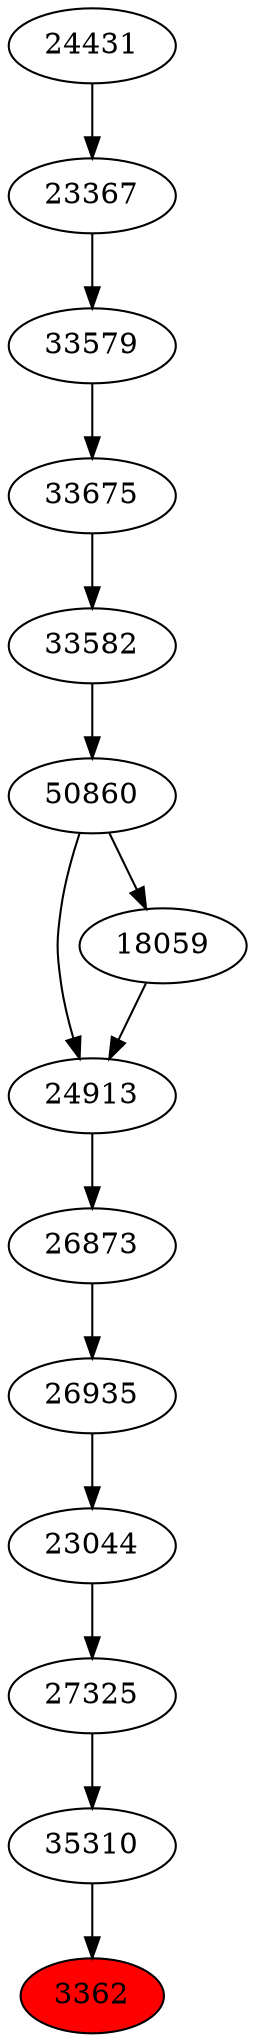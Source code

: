 strict digraph{ 
3362 [label="3362" fillcolor=red style=filled]
35310 -> 3362
35310 [label="35310"]
27325 -> 35310
27325 [label="27325"]
23044 -> 27325
23044 [label="23044"]
26935 -> 23044
26935 [label="26935"]
26873 -> 26935
26873 [label="26873"]
24913 -> 26873
24913 [label="24913"]
18059 -> 24913
50860 -> 24913
18059 [label="18059"]
50860 -> 18059
50860 [label="50860"]
33582 -> 50860
33582 [label="33582"]
33675 -> 33582
33675 [label="33675"]
33579 -> 33675
33579 [label="33579"]
23367 -> 33579
23367 [label="23367"]
24431 -> 23367
24431 [label="24431"]
}